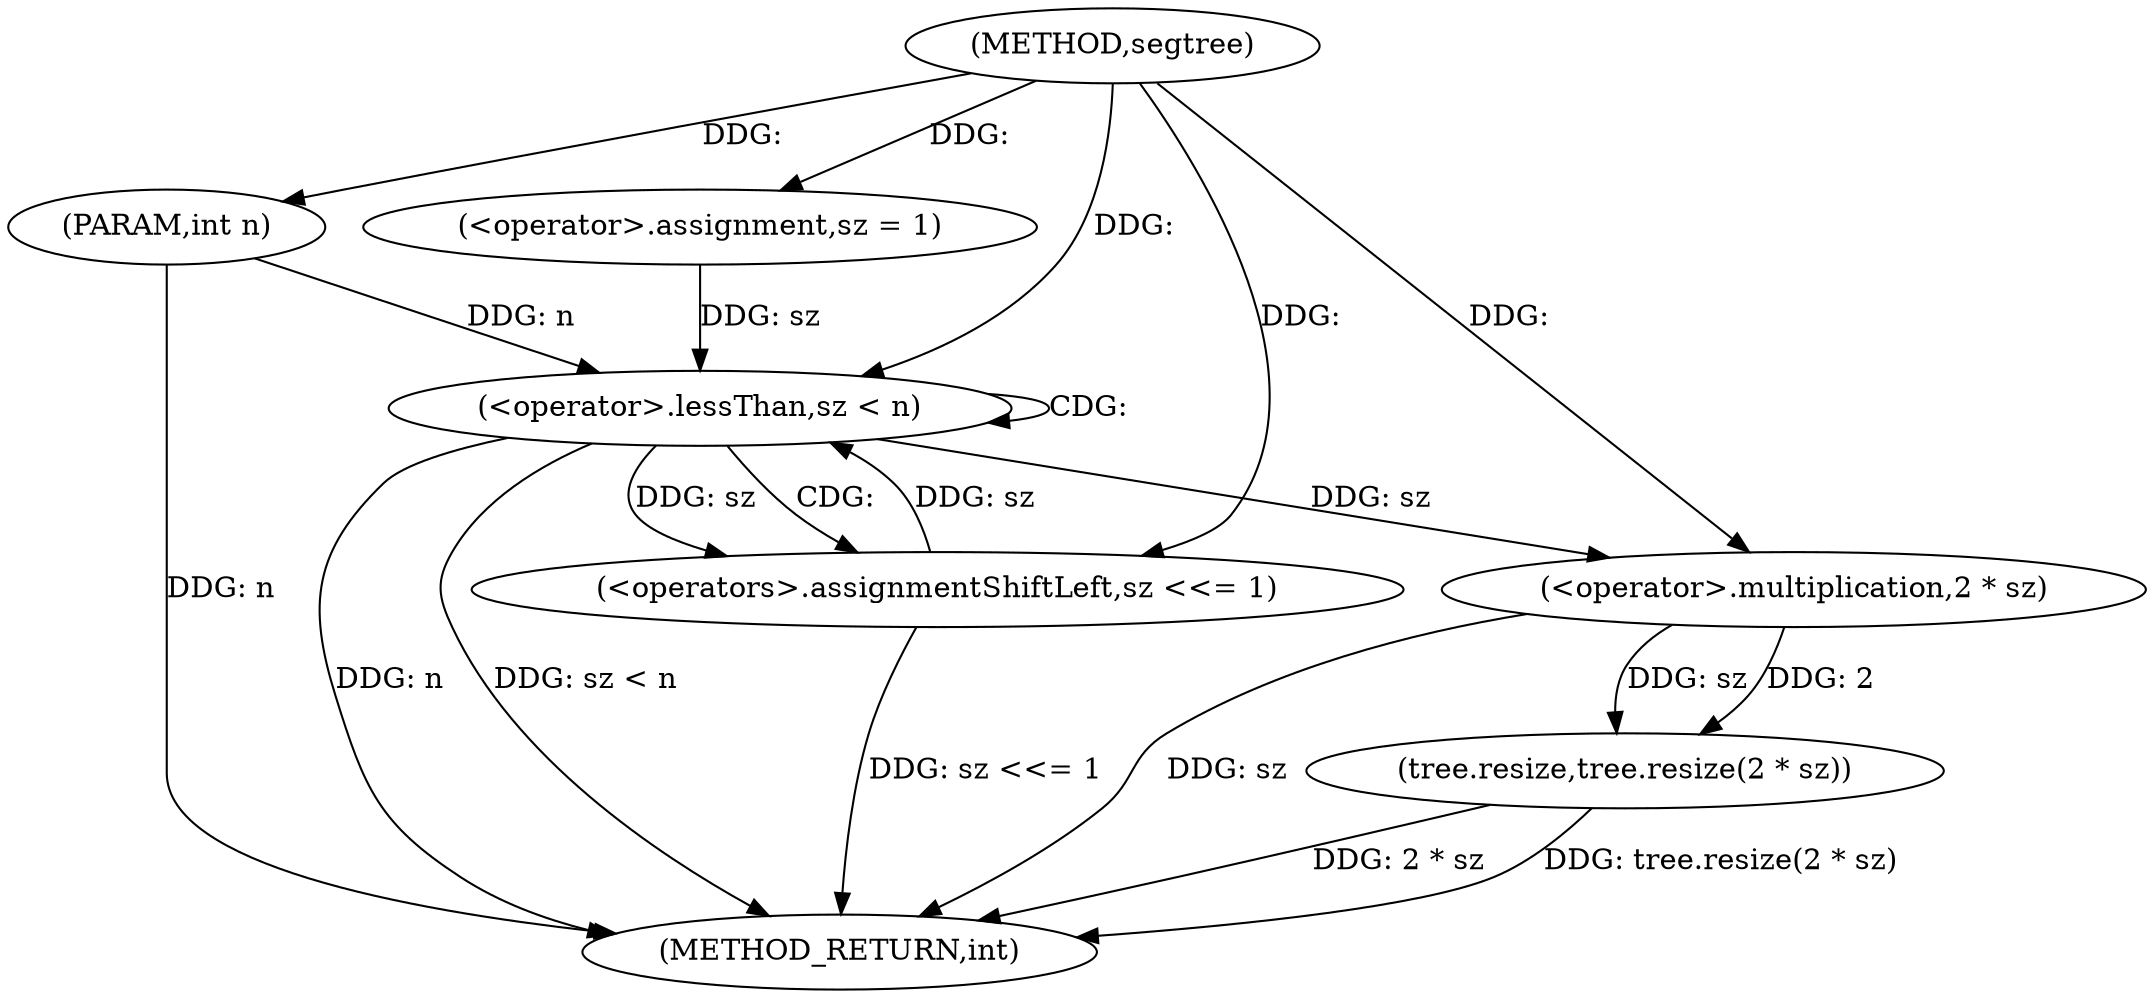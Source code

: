 digraph "segtree" {  
"1000125" [label = "(METHOD,segtree)" ]
"1000143" [label = "(METHOD_RETURN,int)" ]
"1000126" [label = "(PARAM,int n)" ]
"1000129" [label = "(<operator>.assignment,sz = 1)" ]
"1000139" [label = "(tree.resize,tree.resize(2 * sz))" ]
"1000133" [label = "(<operator>.lessThan,sz < n)" ]
"1000136" [label = "(<operators>.assignmentShiftLeft,sz <<= 1)" ]
"1000140" [label = "(<operator>.multiplication,2 * sz)" ]
  "1000126" -> "1000143"  [ label = "DDG: n"] 
  "1000133" -> "1000143"  [ label = "DDG: n"] 
  "1000133" -> "1000143"  [ label = "DDG: sz < n"] 
  "1000140" -> "1000143"  [ label = "DDG: sz"] 
  "1000139" -> "1000143"  [ label = "DDG: 2 * sz"] 
  "1000139" -> "1000143"  [ label = "DDG: tree.resize(2 * sz)"] 
  "1000136" -> "1000143"  [ label = "DDG: sz <<= 1"] 
  "1000125" -> "1000126"  [ label = "DDG: "] 
  "1000125" -> "1000129"  [ label = "DDG: "] 
  "1000140" -> "1000139"  [ label = "DDG: sz"] 
  "1000140" -> "1000139"  [ label = "DDG: 2"] 
  "1000129" -> "1000133"  [ label = "DDG: sz"] 
  "1000136" -> "1000133"  [ label = "DDG: sz"] 
  "1000125" -> "1000133"  [ label = "DDG: "] 
  "1000126" -> "1000133"  [ label = "DDG: n"] 
  "1000133" -> "1000136"  [ label = "DDG: sz"] 
  "1000125" -> "1000136"  [ label = "DDG: "] 
  "1000125" -> "1000140"  [ label = "DDG: "] 
  "1000133" -> "1000140"  [ label = "DDG: sz"] 
  "1000133" -> "1000133"  [ label = "CDG: "] 
  "1000133" -> "1000136"  [ label = "CDG: "] 
}
